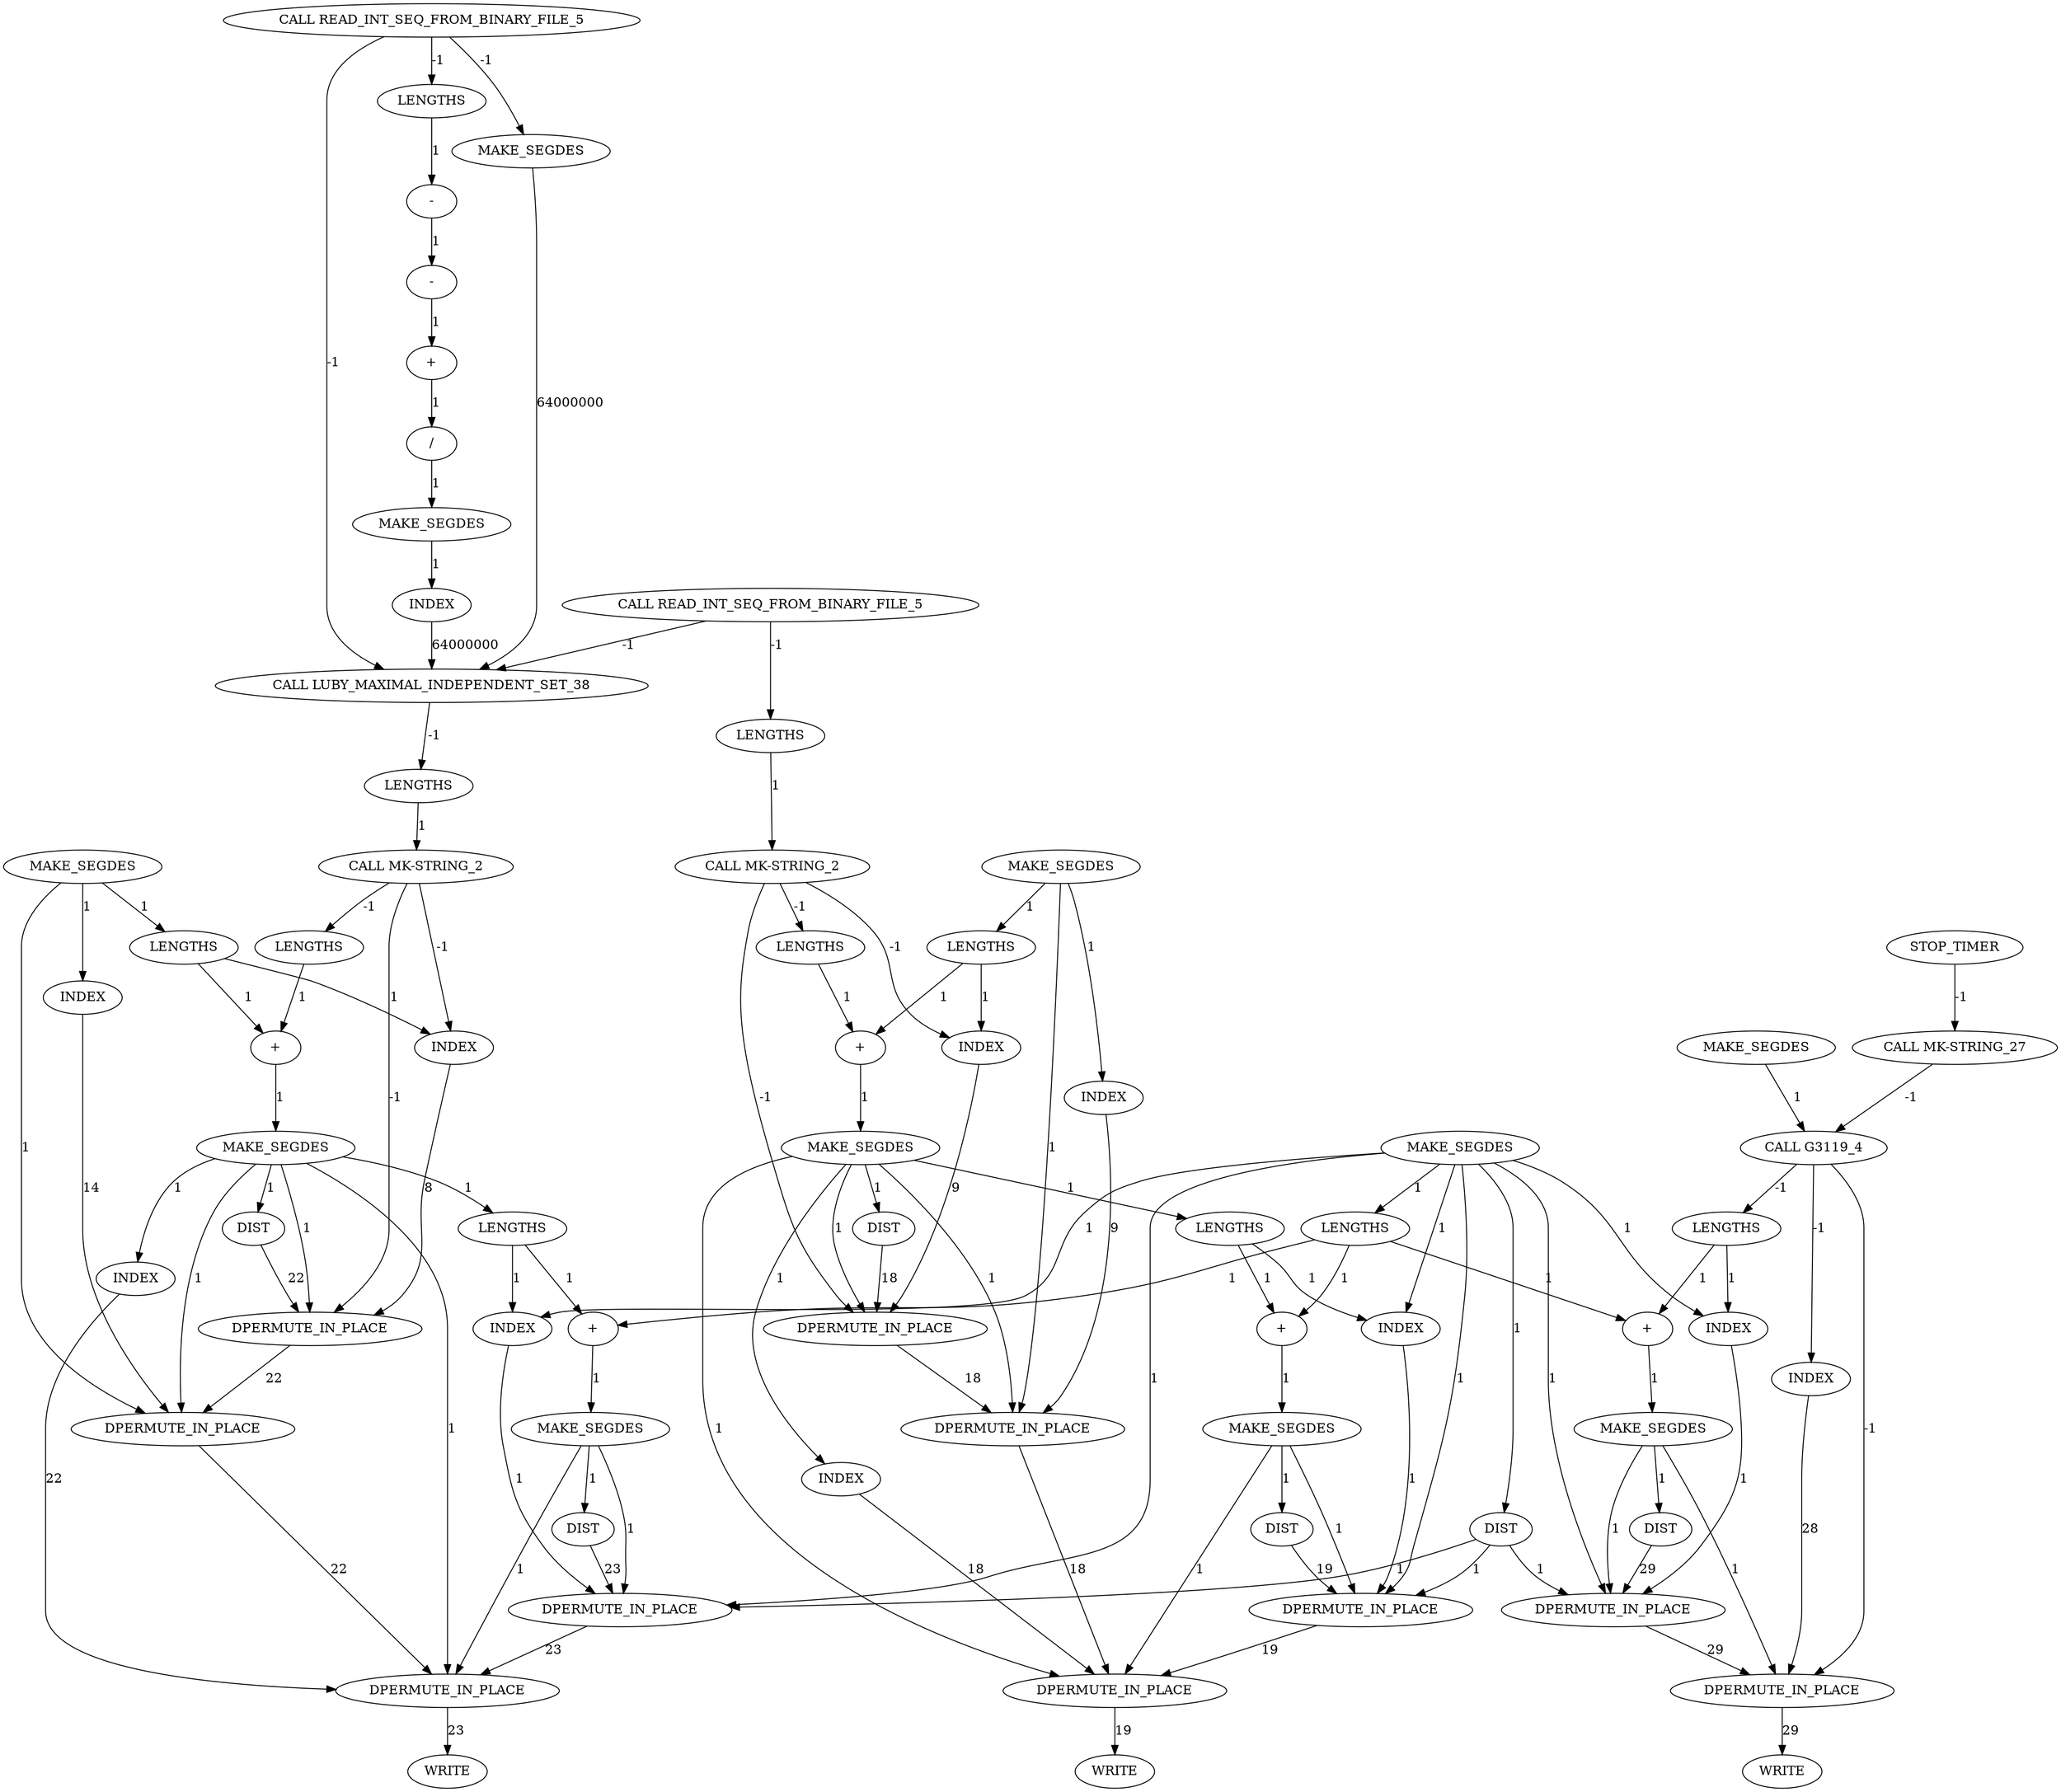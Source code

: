 digraph {
	maximal_independent_set_large_grid_INST_5971 [label=DPERMUTE_IN_PLACE cost=2838]
	maximal_independent_set_large_grid_INST_2569 [label="/" cost=172]
	maximal_independent_set_large_grid_INST_2448 [label=MAKE_SEGDES cost=43]
	maximal_independent_set_large_grid_INST_2570 [label=MAKE_SEGDES cost=86]
	maximal_independent_set_large_grid_INST_2424 [label=LENGTHS cost=43]
	maximal_independent_set_large_grid_INST_2581 [label=MAKE_SEGDES cost=121674821]
	maximal_independent_set_large_grid_INST_2685 [label=LENGTHS cost=43]
	maximal_independent_set_large_grid_INST_2563 [label="-" cost=43]
	maximal_independent_set_large_grid_INST_17 [label=MAKE_SEGDES cost=43]
	maximal_independent_set_large_grid_INST_2501 [label=LENGTHS cost=43]
	maximal_independent_set_large_grid_INST_2693 [label=INDEX cost=172]
	maximal_independent_set_large_grid_INST_5976 [label=DPERMUTE_IN_PLACE cost=430]
	maximal_independent_set_large_grid_INST_2487 [label=DIST cost=86]
	maximal_independent_set_large_grid_INST_48 [label=MAKE_SEGDES cost=86]
	maximal_independent_set_large_grid_INST_2715 [label=DIST cost=86]
	maximal_independent_set_large_grid_INST_51 [label="CALL MK-STRING_27" cost=0]
	maximal_independent_set_large_grid_INST_2420 [label=INDEX cost=215]
	maximal_independent_set_large_grid_INST_2442 [label=LENGTHS cost=43]
	maximal_independent_set_large_grid_INST_5980 [label=DPERMUTE_IN_PLACE cost=172]
	maximal_independent_set_large_grid_INST_5973 [label=DPERMUTE_IN_PLACE cost=344]
	maximal_independent_set_large_grid_INST_2621 [label=INDEX cost=129]
	maximal_independent_set_large_grid_INST_2555 [label=WRITE cost=0]
	maximal_independent_set_large_grid_INST_2681 [label=INDEX cost=172]
	maximal_independent_set_large_grid_INST_2704 [label="+" cost=86]
	maximal_independent_set_large_grid_INST_2410 [label=LENGTHS cost=24983]
	maximal_independent_set_large_grid_INST_13 [label="CALL READ_INT_SEQ_FROM_BINARY_FILE_5" cost=0]
	maximal_independent_set_large_grid_INST_2481 [label=MAKE_SEGDES cost=8170]
	maximal_independent_set_large_grid_INST_60 [label="CALL MK-STRING_2" cost=0]
	maximal_independent_set_large_grid_INST_2509 [label=INDEX cost=129]
	maximal_independent_set_large_grid_INST_2667 [label=WRITE cost=0]
	maximal_independent_set_large_grid_INST_56 [label=MAKE_SEGDES cost=43]
	maximal_independent_set_large_grid_INST_2531 [label=DIST cost=43]
	maximal_independent_set_large_grid_INST_5974 [label=DPERMUTE_IN_PLACE cost=215]
	maximal_independent_set_large_grid_INST_2816 [label=WRITE cost=0]
	maximal_independent_set_large_grid_INST_2632 [label="+" cost=6579]
	maximal_independent_set_large_grid_INST_2671 [label=LENGTHS cost=43]
	maximal_independent_set_large_grid_INST_2432 [label=INDEX cost=129]
	maximal_independent_set_large_grid_INST_2575 [label=INDEX cost=172]
	maximal_independent_set_large_grid_INST_2703 [label=LENGTHS cost=43]
	maximal_independent_set_large_grid_INST_43 [label="CALL LUBY_MAXIMAL_INDEPENDENT_SET_38" cost=0]
	maximal_independent_set_large_grid_INST_2709 [label=MAKE_SEGDES cost=43]
	maximal_independent_set_large_grid_INST_2454 [label=DIST cost=43]
	maximal_independent_set_large_grid_INST_5979 [label=DPERMUTE_IN_PLACE cost=257]
	maximal_independent_set_large_grid_INST_2792 [label=DIST cost=43]
	maximal_independent_set_large_grid_INST_2758 [label=INDEX cost=1978]
	maximal_independent_set_large_grid_INST_2770 [label=INDEX cost=129]
	maximal_independent_set_large_grid_INST_5977 [label=DPERMUTE_IN_PLACE cost=258]
	maximal_independent_set_large_grid_INST_2786 [label=MAKE_SEGDES cost=43]
	maximal_independent_set_large_grid_INST_2613 [label=LENGTHS cost=43]
	maximal_independent_set_large_grid_INST_15 [label="CALL READ_INT_SEQ_FROM_BINARY_FILE_5" cost=0]
	maximal_independent_set_large_grid_INST_2519 [label=LENGTHS cost=43]
	maximal_independent_set_large_grid_INST_2520 [label="+" cost=43]
	maximal_independent_set_large_grid_INST_2559 [label=LENGTHS cost=2236]
	maximal_independent_set_large_grid_INST_2609 [label=INDEX cost=129]
	maximal_independent_set_large_grid_INST_2497 [label=INDEX cost=215]
	maximal_independent_set_large_grid_INST_5972 [label=DPERMUTE_IN_PLACE cost=86]
	maximal_independent_set_large_grid_INST_2762 [label=LENGTHS cost=43]
	maximal_independent_set_large_grid_INST_5975 [label=DPERMUTE_IN_PLACE cost=215]
	maximal_independent_set_large_grid_INST_2643 [label=DIST cost=86]
	maximal_independent_set_large_grid_INST_52 [label="CALL G3119_4" cost=0]
	maximal_independent_set_large_grid_INST_5978 [label=DPERMUTE_IN_PLACE cost=215]
	maximal_independent_set_large_grid_INST_2525 [label=MAKE_SEGDES cost=86]
	maximal_independent_set_large_grid_INST_46 [label=STOP_TIMER cost=0]
	maximal_independent_set_large_grid_INST_2443 [label="+" cost=43]
	maximal_independent_set_large_grid_INST_21 [label="CALL MK-STRING_2" cost=0]
	maximal_independent_set_large_grid_INST_2565 [label="+" cost=86]
	maximal_independent_set_large_grid_INST_2637 [label=MAKE_SEGDES cost=86]
	maximal_independent_set_large_grid_INST_2561 [label="-" cost=86]
	maximal_independent_set_large_grid_INST_2781 [label="+" cost=43]
	maximal_independent_set_large_grid_INST_5971 -> maximal_independent_set_large_grid_INST_5972 [label=18 cost=18]
	maximal_independent_set_large_grid_INST_2569 -> maximal_independent_set_large_grid_INST_2570 [label=1 cost=1]
	maximal_independent_set_large_grid_INST_2448 -> maximal_independent_set_large_grid_INST_2454 [label=1 cost=1]
	maximal_independent_set_large_grid_INST_2448 -> maximal_independent_set_large_grid_INST_5971 [label=1 cost=1]
	maximal_independent_set_large_grid_INST_2448 -> maximal_independent_set_large_grid_INST_5972 [label=1 cost=1]
	maximal_independent_set_large_grid_INST_2448 -> maximal_independent_set_large_grid_INST_2497 [label=1 cost=1]
	maximal_independent_set_large_grid_INST_2448 -> maximal_independent_set_large_grid_INST_2501 [label=1 cost=1]
	maximal_independent_set_large_grid_INST_2448 -> maximal_independent_set_large_grid_INST_5974 [label=1 cost=1]
	maximal_independent_set_large_grid_INST_2570 -> maximal_independent_set_large_grid_INST_2575 [label=1 cost=1]
	maximal_independent_set_large_grid_INST_2424 -> maximal_independent_set_large_grid_INST_2432 [label=1 cost=1]
	maximal_independent_set_large_grid_INST_2424 -> maximal_independent_set_large_grid_INST_2443 [label=1 cost=1]
	maximal_independent_set_large_grid_INST_2581 -> maximal_independent_set_large_grid_INST_43 [label=64000000 cost=64000000]
	maximal_independent_set_large_grid_INST_2685 -> maximal_independent_set_large_grid_INST_2693 [label=1 cost=1]
	maximal_independent_set_large_grid_INST_2685 -> maximal_independent_set_large_grid_INST_2704 [label=1 cost=1]
	maximal_independent_set_large_grid_INST_2563 -> maximal_independent_set_large_grid_INST_2565 [label=1 cost=1]
	maximal_independent_set_large_grid_INST_17 -> maximal_independent_set_large_grid_INST_2420 [label=1 cost=1]
	maximal_independent_set_large_grid_INST_17 -> maximal_independent_set_large_grid_INST_2424 [label=1 cost=1]
	maximal_independent_set_large_grid_INST_17 -> maximal_independent_set_large_grid_INST_5972 [label=1 cost=1]
	maximal_independent_set_large_grid_INST_2501 -> maximal_independent_set_large_grid_INST_2509 [label=1 cost=1]
	maximal_independent_set_large_grid_INST_2501 -> maximal_independent_set_large_grid_INST_2520 [label=1 cost=1]
	maximal_independent_set_large_grid_INST_2693 -> maximal_independent_set_large_grid_INST_5977 [label=8 cost=8]
	maximal_independent_set_large_grid_INST_5976 -> maximal_independent_set_large_grid_INST_2667 [label=29 cost=29]
	maximal_independent_set_large_grid_INST_2487 -> maximal_independent_set_large_grid_INST_5973 [label=1 cost=1]
	maximal_independent_set_large_grid_INST_2487 -> maximal_independent_set_large_grid_INST_5975 [label=1 cost=1]
	maximal_independent_set_large_grid_INST_2487 -> maximal_independent_set_large_grid_INST_5979 [label=1 cost=1]
	maximal_independent_set_large_grid_INST_48 -> maximal_independent_set_large_grid_INST_52 [label=1 cost=1]
	maximal_independent_set_large_grid_INST_2715 -> maximal_independent_set_large_grid_INST_5977 [label=22 cost=22]
	maximal_independent_set_large_grid_INST_51 -> maximal_independent_set_large_grid_INST_52 [label=-1 cost=-1]
	maximal_independent_set_large_grid_INST_2420 -> maximal_independent_set_large_grid_INST_5972 [label=9 cost=9]
	maximal_independent_set_large_grid_INST_2442 -> maximal_independent_set_large_grid_INST_2443 [label=1 cost=1]
	maximal_independent_set_large_grid_INST_5980 -> maximal_independent_set_large_grid_INST_2816 [label=23 cost=23]
	maximal_independent_set_large_grid_INST_5973 -> maximal_independent_set_large_grid_INST_5974 [label=19 cost=19]
	maximal_independent_set_large_grid_INST_2621 -> maximal_independent_set_large_grid_INST_5975 [label=1 cost=1]
	maximal_independent_set_large_grid_INST_2681 -> maximal_independent_set_large_grid_INST_5978 [label=14 cost=14]
	maximal_independent_set_large_grid_INST_2704 -> maximal_independent_set_large_grid_INST_2709 [label=1 cost=1]
	maximal_independent_set_large_grid_INST_2410 -> maximal_independent_set_large_grid_INST_21 [label=1 cost=1]
	maximal_independent_set_large_grid_INST_13 -> maximal_independent_set_large_grid_INST_2410 [label=-1 cost=-1]
	maximal_independent_set_large_grid_INST_13 -> maximal_independent_set_large_grid_INST_43 [label=-1 cost=-1]
	maximal_independent_set_large_grid_INST_2481 -> maximal_independent_set_large_grid_INST_2487 [label=1 cost=1]
	maximal_independent_set_large_grid_INST_2481 -> maximal_independent_set_large_grid_INST_2509 [label=1 cost=1]
	maximal_independent_set_large_grid_INST_2481 -> maximal_independent_set_large_grid_INST_2519 [label=1 cost=1]
	maximal_independent_set_large_grid_INST_2481 -> maximal_independent_set_large_grid_INST_5973 [label=1 cost=1]
	maximal_independent_set_large_grid_INST_2481 -> maximal_independent_set_large_grid_INST_2621 [label=1 cost=1]
	maximal_independent_set_large_grid_INST_2481 -> maximal_independent_set_large_grid_INST_5975 [label=1 cost=1]
	maximal_independent_set_large_grid_INST_2481 -> maximal_independent_set_large_grid_INST_2770 [label=1 cost=1]
	maximal_independent_set_large_grid_INST_2481 -> maximal_independent_set_large_grid_INST_5979 [label=1 cost=1]
	maximal_independent_set_large_grid_INST_60 -> maximal_independent_set_large_grid_INST_2693 [label=-1 cost=-1]
	maximal_independent_set_large_grid_INST_60 -> maximal_independent_set_large_grid_INST_2703 [label=-1 cost=-1]
	maximal_independent_set_large_grid_INST_60 -> maximal_independent_set_large_grid_INST_5977 [label=-1 cost=-1]
	maximal_independent_set_large_grid_INST_2509 -> maximal_independent_set_large_grid_INST_5973 [label=1 cost=1]
	maximal_independent_set_large_grid_INST_56 -> maximal_independent_set_large_grid_INST_2681 [label=1 cost=1]
	maximal_independent_set_large_grid_INST_56 -> maximal_independent_set_large_grid_INST_2685 [label=1 cost=1]
	maximal_independent_set_large_grid_INST_56 -> maximal_independent_set_large_grid_INST_5978 [label=1 cost=1]
	maximal_independent_set_large_grid_INST_2531 -> maximal_independent_set_large_grid_INST_5973 [label=19 cost=19]
	maximal_independent_set_large_grid_INST_5974 -> maximal_independent_set_large_grid_INST_2555 [label=19 cost=19]
	maximal_independent_set_large_grid_INST_2632 -> maximal_independent_set_large_grid_INST_2637 [label=1 cost=1]
	maximal_independent_set_large_grid_INST_2671 -> maximal_independent_set_large_grid_INST_60 [label=1 cost=1]
	maximal_independent_set_large_grid_INST_2432 -> maximal_independent_set_large_grid_INST_5971 [label=9 cost=9]
	maximal_independent_set_large_grid_INST_2575 -> maximal_independent_set_large_grid_INST_43 [label=64000000 cost=64000000]
	maximal_independent_set_large_grid_INST_2703 -> maximal_independent_set_large_grid_INST_2704 [label=1 cost=1]
	maximal_independent_set_large_grid_INST_43 -> maximal_independent_set_large_grid_INST_2671 [label=-1 cost=-1]
	maximal_independent_set_large_grid_INST_2709 -> maximal_independent_set_large_grid_INST_2715 [label=1 cost=1]
	maximal_independent_set_large_grid_INST_2709 -> maximal_independent_set_large_grid_INST_5977 [label=1 cost=1]
	maximal_independent_set_large_grid_INST_2709 -> maximal_independent_set_large_grid_INST_5978 [label=1 cost=1]
	maximal_independent_set_large_grid_INST_2709 -> maximal_independent_set_large_grid_INST_2758 [label=1 cost=1]
	maximal_independent_set_large_grid_INST_2709 -> maximal_independent_set_large_grid_INST_2762 [label=1 cost=1]
	maximal_independent_set_large_grid_INST_2709 -> maximal_independent_set_large_grid_INST_5980 [label=1 cost=1]
	maximal_independent_set_large_grid_INST_2454 -> maximal_independent_set_large_grid_INST_5971 [label=18 cost=18]
	maximal_independent_set_large_grid_INST_5979 -> maximal_independent_set_large_grid_INST_5980 [label=23 cost=23]
	maximal_independent_set_large_grid_INST_2792 -> maximal_independent_set_large_grid_INST_5979 [label=23 cost=23]
	maximal_independent_set_large_grid_INST_2758 -> maximal_independent_set_large_grid_INST_5980 [label=22 cost=22]
	maximal_independent_set_large_grid_INST_2770 -> maximal_independent_set_large_grid_INST_5979 [label=1 cost=1]
	maximal_independent_set_large_grid_INST_5977 -> maximal_independent_set_large_grid_INST_5978 [label=22 cost=22]
	maximal_independent_set_large_grid_INST_2786 -> maximal_independent_set_large_grid_INST_2792 [label=1 cost=1]
	maximal_independent_set_large_grid_INST_2786 -> maximal_independent_set_large_grid_INST_5979 [label=1 cost=1]
	maximal_independent_set_large_grid_INST_2786 -> maximal_independent_set_large_grid_INST_5980 [label=1 cost=1]
	maximal_independent_set_large_grid_INST_2613 -> maximal_independent_set_large_grid_INST_2621 [label=1 cost=1]
	maximal_independent_set_large_grid_INST_2613 -> maximal_independent_set_large_grid_INST_2632 [label=1 cost=1]
	maximal_independent_set_large_grid_INST_15 -> maximal_independent_set_large_grid_INST_2559 [label=-1 cost=-1]
	maximal_independent_set_large_grid_INST_15 -> maximal_independent_set_large_grid_INST_2581 [label=-1 cost=-1]
	maximal_independent_set_large_grid_INST_15 -> maximal_independent_set_large_grid_INST_43 [label=-1 cost=-1]
	maximal_independent_set_large_grid_INST_2519 -> maximal_independent_set_large_grid_INST_2520 [label=1 cost=1]
	maximal_independent_set_large_grid_INST_2519 -> maximal_independent_set_large_grid_INST_2632 [label=1 cost=1]
	maximal_independent_set_large_grid_INST_2519 -> maximal_independent_set_large_grid_INST_2781 [label=1 cost=1]
	maximal_independent_set_large_grid_INST_2520 -> maximal_independent_set_large_grid_INST_2525 [label=1 cost=1]
	maximal_independent_set_large_grid_INST_2559 -> maximal_independent_set_large_grid_INST_2561 [label=1 cost=1]
	maximal_independent_set_large_grid_INST_2609 -> maximal_independent_set_large_grid_INST_5976 [label=28 cost=28]
	maximal_independent_set_large_grid_INST_2497 -> maximal_independent_set_large_grid_INST_5974 [label=18 cost=18]
	maximal_independent_set_large_grid_INST_5972 -> maximal_independent_set_large_grid_INST_5974 [label=18 cost=18]
	maximal_independent_set_large_grid_INST_2762 -> maximal_independent_set_large_grid_INST_2770 [label=1 cost=1]
	maximal_independent_set_large_grid_INST_2762 -> maximal_independent_set_large_grid_INST_2781 [label=1 cost=1]
	maximal_independent_set_large_grid_INST_5975 -> maximal_independent_set_large_grid_INST_5976 [label=29 cost=29]
	maximal_independent_set_large_grid_INST_2643 -> maximal_independent_set_large_grid_INST_5975 [label=29 cost=29]
	maximal_independent_set_large_grid_INST_52 -> maximal_independent_set_large_grid_INST_2609 [label=-1 cost=-1]
	maximal_independent_set_large_grid_INST_52 -> maximal_independent_set_large_grid_INST_2613 [label=-1 cost=-1]
	maximal_independent_set_large_grid_INST_52 -> maximal_independent_set_large_grid_INST_5976 [label=-1 cost=-1]
	maximal_independent_set_large_grid_INST_5978 -> maximal_independent_set_large_grid_INST_5980 [label=22 cost=22]
	maximal_independent_set_large_grid_INST_2525 -> maximal_independent_set_large_grid_INST_2531 [label=1 cost=1]
	maximal_independent_set_large_grid_INST_2525 -> maximal_independent_set_large_grid_INST_5973 [label=1 cost=1]
	maximal_independent_set_large_grid_INST_2525 -> maximal_independent_set_large_grid_INST_5974 [label=1 cost=1]
	maximal_independent_set_large_grid_INST_46 -> maximal_independent_set_large_grid_INST_51 [label=-1 cost=-1]
	maximal_independent_set_large_grid_INST_2443 -> maximal_independent_set_large_grid_INST_2448 [label=1 cost=1]
	maximal_independent_set_large_grid_INST_21 -> maximal_independent_set_large_grid_INST_2432 [label=-1 cost=-1]
	maximal_independent_set_large_grid_INST_21 -> maximal_independent_set_large_grid_INST_2442 [label=-1 cost=-1]
	maximal_independent_set_large_grid_INST_21 -> maximal_independent_set_large_grid_INST_5971 [label=-1 cost=-1]
	maximal_independent_set_large_grid_INST_2565 -> maximal_independent_set_large_grid_INST_2569 [label=1 cost=1]
	maximal_independent_set_large_grid_INST_2637 -> maximal_independent_set_large_grid_INST_2643 [label=1 cost=1]
	maximal_independent_set_large_grid_INST_2637 -> maximal_independent_set_large_grid_INST_5975 [label=1 cost=1]
	maximal_independent_set_large_grid_INST_2637 -> maximal_independent_set_large_grid_INST_5976 [label=1 cost=1]
	maximal_independent_set_large_grid_INST_2561 -> maximal_independent_set_large_grid_INST_2563 [label=1 cost=1]
	maximal_independent_set_large_grid_INST_2781 -> maximal_independent_set_large_grid_INST_2786 [label=1 cost=1]
}
